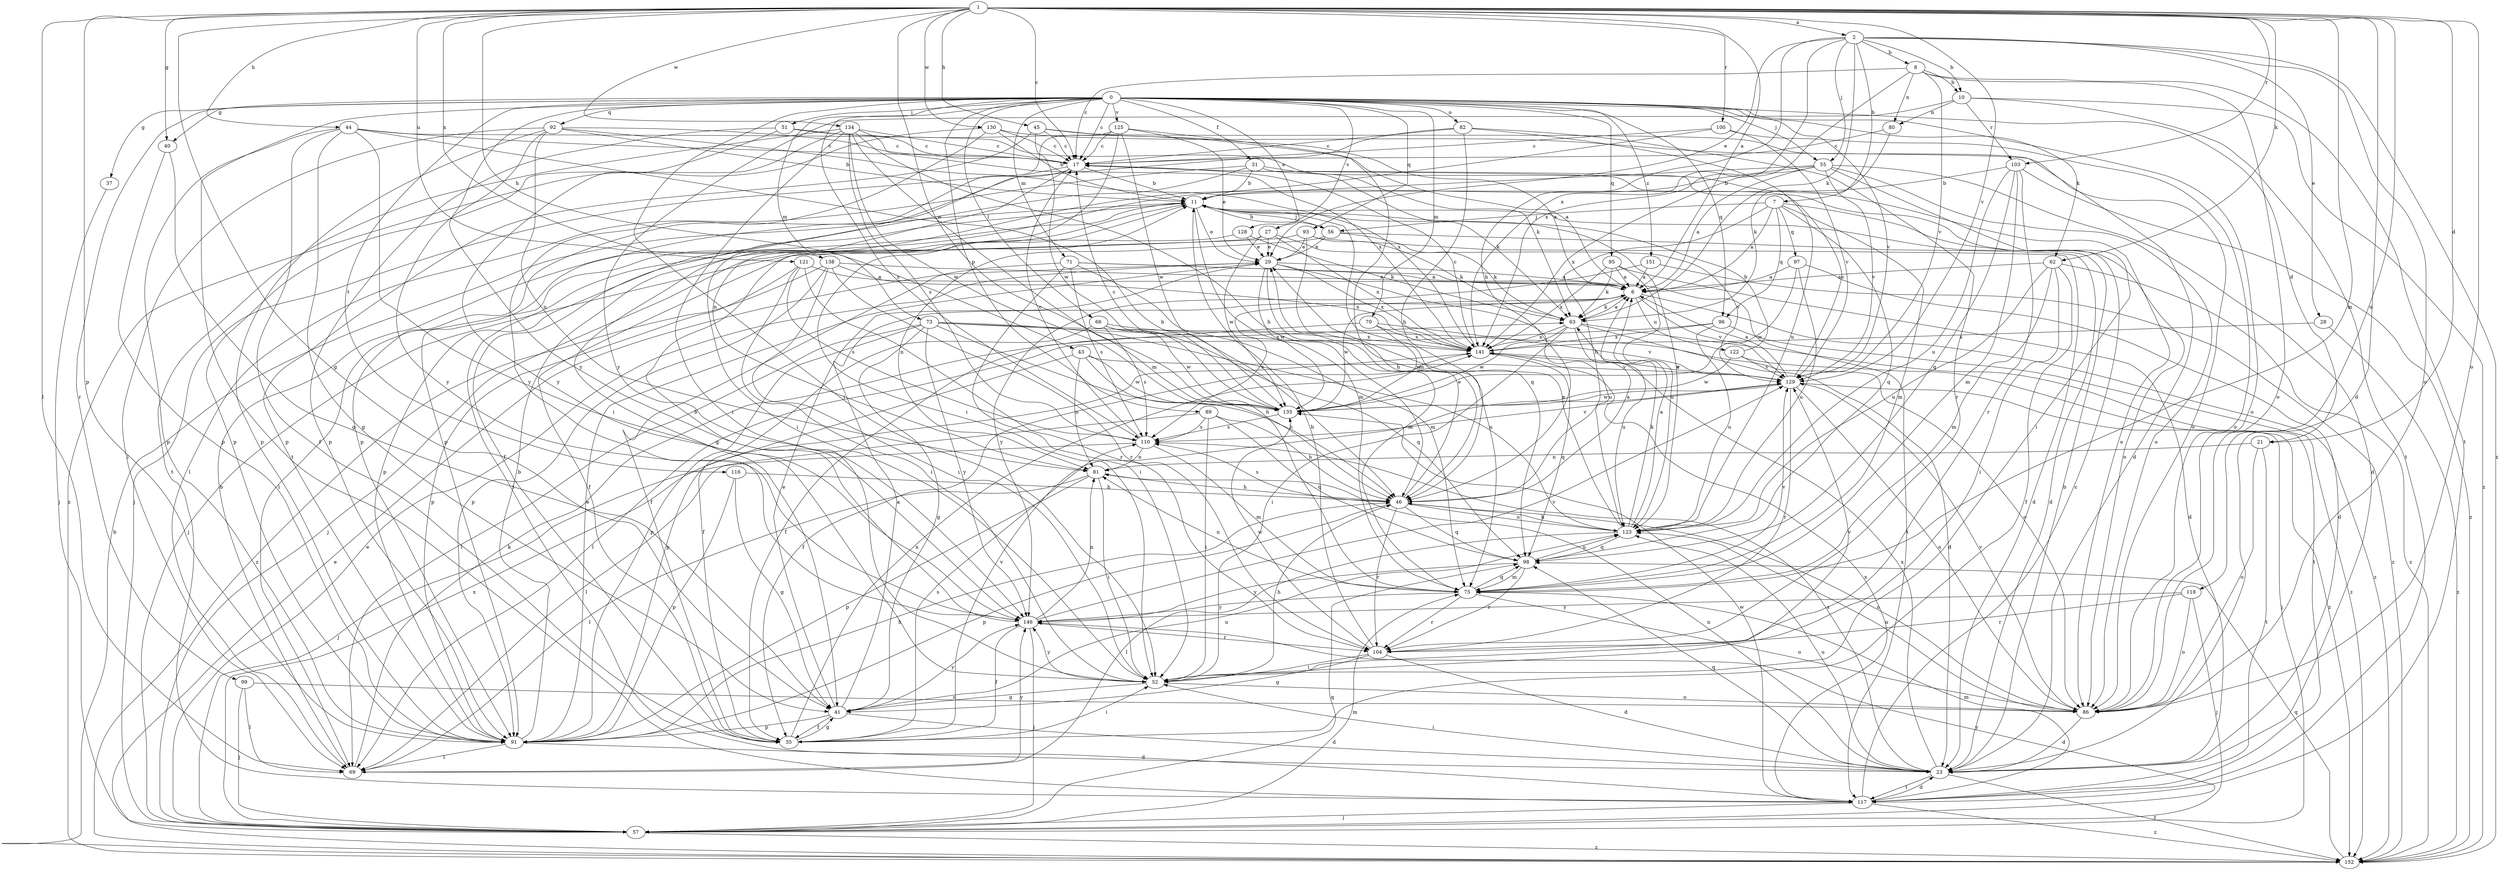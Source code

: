 strict digraph  {
0;
1;
2;
6;
7;
8;
10;
11;
17;
21;
23;
27;
28;
29;
31;
35;
37;
40;
41;
43;
44;
45;
46;
51;
52;
55;
56;
57;
62;
63;
66;
69;
70;
71;
73;
75;
80;
81;
82;
86;
89;
91;
92;
93;
95;
96;
97;
98;
99;
100;
103;
104;
110;
116;
117;
118;
121;
122;
123;
125;
128;
129;
130;
134;
135;
138;
141;
146;
151;
152;
0 -> 17  [label=c];
0 -> 21  [label=d];
0 -> 27  [label=e];
0 -> 31  [label=f];
0 -> 37  [label=g];
0 -> 40  [label=g];
0 -> 51  [label=i];
0 -> 52  [label=i];
0 -> 55  [label=j];
0 -> 62  [label=k];
0 -> 66  [label=l];
0 -> 70  [label=m];
0 -> 71  [label=m];
0 -> 73  [label=m];
0 -> 82  [label=o];
0 -> 86  [label=o];
0 -> 89  [label=p];
0 -> 92  [label=q];
0 -> 93  [label=q];
0 -> 95  [label=q];
0 -> 96  [label=q];
0 -> 99  [label=r];
0 -> 110  [label=s];
0 -> 116  [label=t];
0 -> 117  [label=t];
0 -> 125  [label=v];
0 -> 128  [label=v];
0 -> 129  [label=v];
0 -> 146  [label=y];
0 -> 151  [label=z];
1 -> 2  [label=a];
1 -> 6  [label=a];
1 -> 17  [label=c];
1 -> 21  [label=d];
1 -> 23  [label=d];
1 -> 40  [label=g];
1 -> 41  [label=g];
1 -> 43  [label=h];
1 -> 44  [label=h];
1 -> 45  [label=h];
1 -> 62  [label=k];
1 -> 69  [label=l];
1 -> 75  [label=m];
1 -> 86  [label=o];
1 -> 91  [label=p];
1 -> 100  [label=r];
1 -> 103  [label=r];
1 -> 118  [label=u];
1 -> 121  [label=u];
1 -> 129  [label=v];
1 -> 130  [label=w];
1 -> 134  [label=w];
1 -> 135  [label=w];
1 -> 138  [label=x];
2 -> 7  [label=b];
2 -> 8  [label=b];
2 -> 10  [label=b];
2 -> 28  [label=e];
2 -> 29  [label=e];
2 -> 46  [label=h];
2 -> 55  [label=j];
2 -> 63  [label=k];
2 -> 86  [label=o];
2 -> 141  [label=x];
2 -> 152  [label=z];
6 -> 63  [label=k];
6 -> 110  [label=s];
6 -> 122  [label=u];
6 -> 129  [label=v];
6 -> 135  [label=w];
6 -> 152  [label=z];
7 -> 6  [label=a];
7 -> 46  [label=h];
7 -> 56  [label=j];
7 -> 75  [label=m];
7 -> 86  [label=o];
7 -> 96  [label=q];
7 -> 97  [label=q];
7 -> 98  [label=q];
8 -> 10  [label=b];
8 -> 17  [label=c];
8 -> 80  [label=n];
8 -> 86  [label=o];
8 -> 117  [label=t];
8 -> 129  [label=v];
8 -> 141  [label=x];
10 -> 80  [label=n];
10 -> 103  [label=r];
10 -> 117  [label=t];
10 -> 146  [label=y];
10 -> 152  [label=z];
11 -> 29  [label=e];
11 -> 56  [label=j];
11 -> 69  [label=l];
11 -> 75  [label=m];
11 -> 91  [label=p];
11 -> 98  [label=q];
11 -> 123  [label=u];
17 -> 11  [label=b];
17 -> 35  [label=f];
17 -> 52  [label=i];
17 -> 57  [label=j];
21 -> 81  [label=n];
21 -> 86  [label=o];
21 -> 117  [label=t];
23 -> 11  [label=b];
23 -> 52  [label=i];
23 -> 81  [label=n];
23 -> 98  [label=q];
23 -> 110  [label=s];
23 -> 117  [label=t];
23 -> 123  [label=u];
23 -> 141  [label=x];
23 -> 152  [label=z];
27 -> 29  [label=e];
27 -> 35  [label=f];
27 -> 129  [label=v];
27 -> 135  [label=w];
27 -> 141  [label=x];
28 -> 141  [label=x];
28 -> 152  [label=z];
29 -> 6  [label=a];
29 -> 75  [label=m];
29 -> 123  [label=u];
29 -> 135  [label=w];
29 -> 141  [label=x];
31 -> 11  [label=b];
31 -> 63  [label=k];
31 -> 69  [label=l];
31 -> 86  [label=o];
31 -> 117  [label=t];
35 -> 41  [label=g];
35 -> 52  [label=i];
35 -> 110  [label=s];
35 -> 129  [label=v];
35 -> 141  [label=x];
37 -> 57  [label=j];
40 -> 41  [label=g];
40 -> 91  [label=p];
41 -> 6  [label=a];
41 -> 23  [label=d];
41 -> 29  [label=e];
41 -> 35  [label=f];
41 -> 91  [label=p];
41 -> 123  [label=u];
41 -> 146  [label=y];
43 -> 46  [label=h];
43 -> 81  [label=n];
43 -> 91  [label=p];
43 -> 129  [label=v];
43 -> 135  [label=w];
44 -> 17  [label=c];
44 -> 35  [label=f];
44 -> 41  [label=g];
44 -> 46  [label=h];
44 -> 52  [label=i];
44 -> 63  [label=k];
44 -> 91  [label=p];
45 -> 6  [label=a];
45 -> 17  [label=c];
45 -> 23  [label=d];
45 -> 91  [label=p];
45 -> 135  [label=w];
46 -> 6  [label=a];
46 -> 29  [label=e];
46 -> 86  [label=o];
46 -> 91  [label=p];
46 -> 98  [label=q];
46 -> 104  [label=r];
46 -> 110  [label=s];
46 -> 123  [label=u];
51 -> 6  [label=a];
51 -> 17  [label=c];
51 -> 91  [label=p];
51 -> 146  [label=y];
52 -> 41  [label=g];
52 -> 46  [label=h];
52 -> 86  [label=o];
52 -> 129  [label=v];
52 -> 146  [label=y];
55 -> 6  [label=a];
55 -> 11  [label=b];
55 -> 23  [label=d];
55 -> 41  [label=g];
55 -> 52  [label=i];
55 -> 86  [label=o];
55 -> 129  [label=v];
55 -> 141  [label=x];
56 -> 11  [label=b];
56 -> 23  [label=d];
56 -> 29  [label=e];
56 -> 63  [label=k];
56 -> 81  [label=n];
57 -> 29  [label=e];
57 -> 75  [label=m];
57 -> 98  [label=q];
57 -> 141  [label=x];
57 -> 146  [label=y];
57 -> 152  [label=z];
62 -> 6  [label=a];
62 -> 35  [label=f];
62 -> 52  [label=i];
62 -> 75  [label=m];
62 -> 123  [label=u];
62 -> 152  [label=z];
63 -> 6  [label=a];
63 -> 23  [label=d];
63 -> 52  [label=i];
63 -> 117  [label=t];
63 -> 123  [label=u];
63 -> 135  [label=w];
63 -> 141  [label=x];
66 -> 35  [label=f];
66 -> 98  [label=q];
66 -> 110  [label=s];
66 -> 135  [label=w];
66 -> 141  [label=x];
69 -> 11  [label=b];
69 -> 63  [label=k];
69 -> 146  [label=y];
70 -> 35  [label=f];
70 -> 129  [label=v];
70 -> 135  [label=w];
70 -> 141  [label=x];
71 -> 6  [label=a];
71 -> 35  [label=f];
71 -> 52  [label=i];
71 -> 75  [label=m];
71 -> 110  [label=s];
71 -> 117  [label=t];
73 -> 41  [label=g];
73 -> 46  [label=h];
73 -> 69  [label=l];
73 -> 86  [label=o];
73 -> 91  [label=p];
73 -> 123  [label=u];
73 -> 141  [label=x];
73 -> 146  [label=y];
75 -> 81  [label=n];
75 -> 86  [label=o];
75 -> 98  [label=q];
75 -> 104  [label=r];
75 -> 129  [label=v];
75 -> 146  [label=y];
80 -> 17  [label=c];
80 -> 63  [label=k];
81 -> 46  [label=h];
81 -> 52  [label=i];
81 -> 69  [label=l];
81 -> 91  [label=p];
82 -> 17  [label=c];
82 -> 46  [label=h];
82 -> 91  [label=p];
82 -> 104  [label=r];
82 -> 123  [label=u];
86 -> 23  [label=d];
86 -> 123  [label=u];
86 -> 129  [label=v];
89 -> 46  [label=h];
89 -> 52  [label=i];
89 -> 69  [label=l];
89 -> 98  [label=q];
89 -> 110  [label=s];
91 -> 11  [label=b];
91 -> 23  [label=d];
91 -> 29  [label=e];
91 -> 46  [label=h];
91 -> 69  [label=l];
92 -> 11  [label=b];
92 -> 17  [label=c];
92 -> 69  [label=l];
92 -> 81  [label=n];
92 -> 91  [label=p];
92 -> 141  [label=x];
92 -> 146  [label=y];
93 -> 23  [label=d];
93 -> 29  [label=e];
93 -> 46  [label=h];
93 -> 57  [label=j];
93 -> 63  [label=k];
95 -> 6  [label=a];
95 -> 23  [label=d];
95 -> 63  [label=k];
95 -> 123  [label=u];
95 -> 141  [label=x];
96 -> 69  [label=l];
96 -> 123  [label=u];
96 -> 141  [label=x];
96 -> 152  [label=z];
97 -> 6  [label=a];
97 -> 23  [label=d];
97 -> 123  [label=u];
97 -> 135  [label=w];
98 -> 75  [label=m];
98 -> 104  [label=r];
98 -> 123  [label=u];
98 -> 146  [label=y];
99 -> 57  [label=j];
99 -> 69  [label=l];
99 -> 86  [label=o];
100 -> 17  [label=c];
100 -> 81  [label=n];
100 -> 86  [label=o];
100 -> 129  [label=v];
103 -> 11  [label=b];
103 -> 75  [label=m];
103 -> 98  [label=q];
103 -> 104  [label=r];
103 -> 123  [label=u];
103 -> 152  [label=z];
104 -> 11  [label=b];
104 -> 23  [label=d];
104 -> 41  [label=g];
104 -> 52  [label=i];
104 -> 135  [label=w];
110 -> 17  [label=c];
110 -> 57  [label=j];
110 -> 75  [label=m];
110 -> 81  [label=n];
110 -> 129  [label=v];
116 -> 41  [label=g];
116 -> 46  [label=h];
116 -> 91  [label=p];
117 -> 17  [label=c];
117 -> 23  [label=d];
117 -> 57  [label=j];
117 -> 75  [label=m];
117 -> 135  [label=w];
117 -> 141  [label=x];
117 -> 152  [label=z];
118 -> 57  [label=j];
118 -> 86  [label=o];
118 -> 104  [label=r];
118 -> 146  [label=y];
121 -> 6  [label=a];
121 -> 52  [label=i];
121 -> 91  [label=p];
121 -> 104  [label=r];
121 -> 110  [label=s];
122 -> 11  [label=b];
122 -> 129  [label=v];
122 -> 135  [label=w];
122 -> 152  [label=z];
123 -> 6  [label=a];
123 -> 29  [label=e];
123 -> 46  [label=h];
123 -> 63  [label=k];
123 -> 69  [label=l];
123 -> 98  [label=q];
125 -> 17  [label=c];
125 -> 29  [label=e];
125 -> 52  [label=i];
125 -> 75  [label=m];
125 -> 91  [label=p];
125 -> 135  [label=w];
128 -> 29  [label=e];
128 -> 57  [label=j];
128 -> 63  [label=k];
129 -> 6  [label=a];
129 -> 17  [label=c];
129 -> 57  [label=j];
129 -> 86  [label=o];
129 -> 104  [label=r];
129 -> 135  [label=w];
130 -> 11  [label=b];
130 -> 17  [label=c];
130 -> 86  [label=o];
130 -> 146  [label=y];
130 -> 152  [label=z];
134 -> 17  [label=c];
134 -> 46  [label=h];
134 -> 52  [label=i];
134 -> 75  [label=m];
134 -> 91  [label=p];
134 -> 110  [label=s];
134 -> 117  [label=t];
134 -> 135  [label=w];
134 -> 141  [label=x];
135 -> 17  [label=c];
135 -> 110  [label=s];
138 -> 6  [label=a];
138 -> 52  [label=i];
138 -> 91  [label=p];
138 -> 104  [label=r];
138 -> 141  [label=x];
138 -> 152  [label=z];
141 -> 17  [label=c];
141 -> 35  [label=f];
141 -> 98  [label=q];
141 -> 129  [label=v];
146 -> 11  [label=b];
146 -> 35  [label=f];
146 -> 57  [label=j];
146 -> 81  [label=n];
146 -> 104  [label=r];
146 -> 129  [label=v];
151 -> 6  [label=a];
151 -> 146  [label=y];
151 -> 152  [label=z];
152 -> 11  [label=b];
152 -> 29  [label=e];
152 -> 98  [label=q];
}
